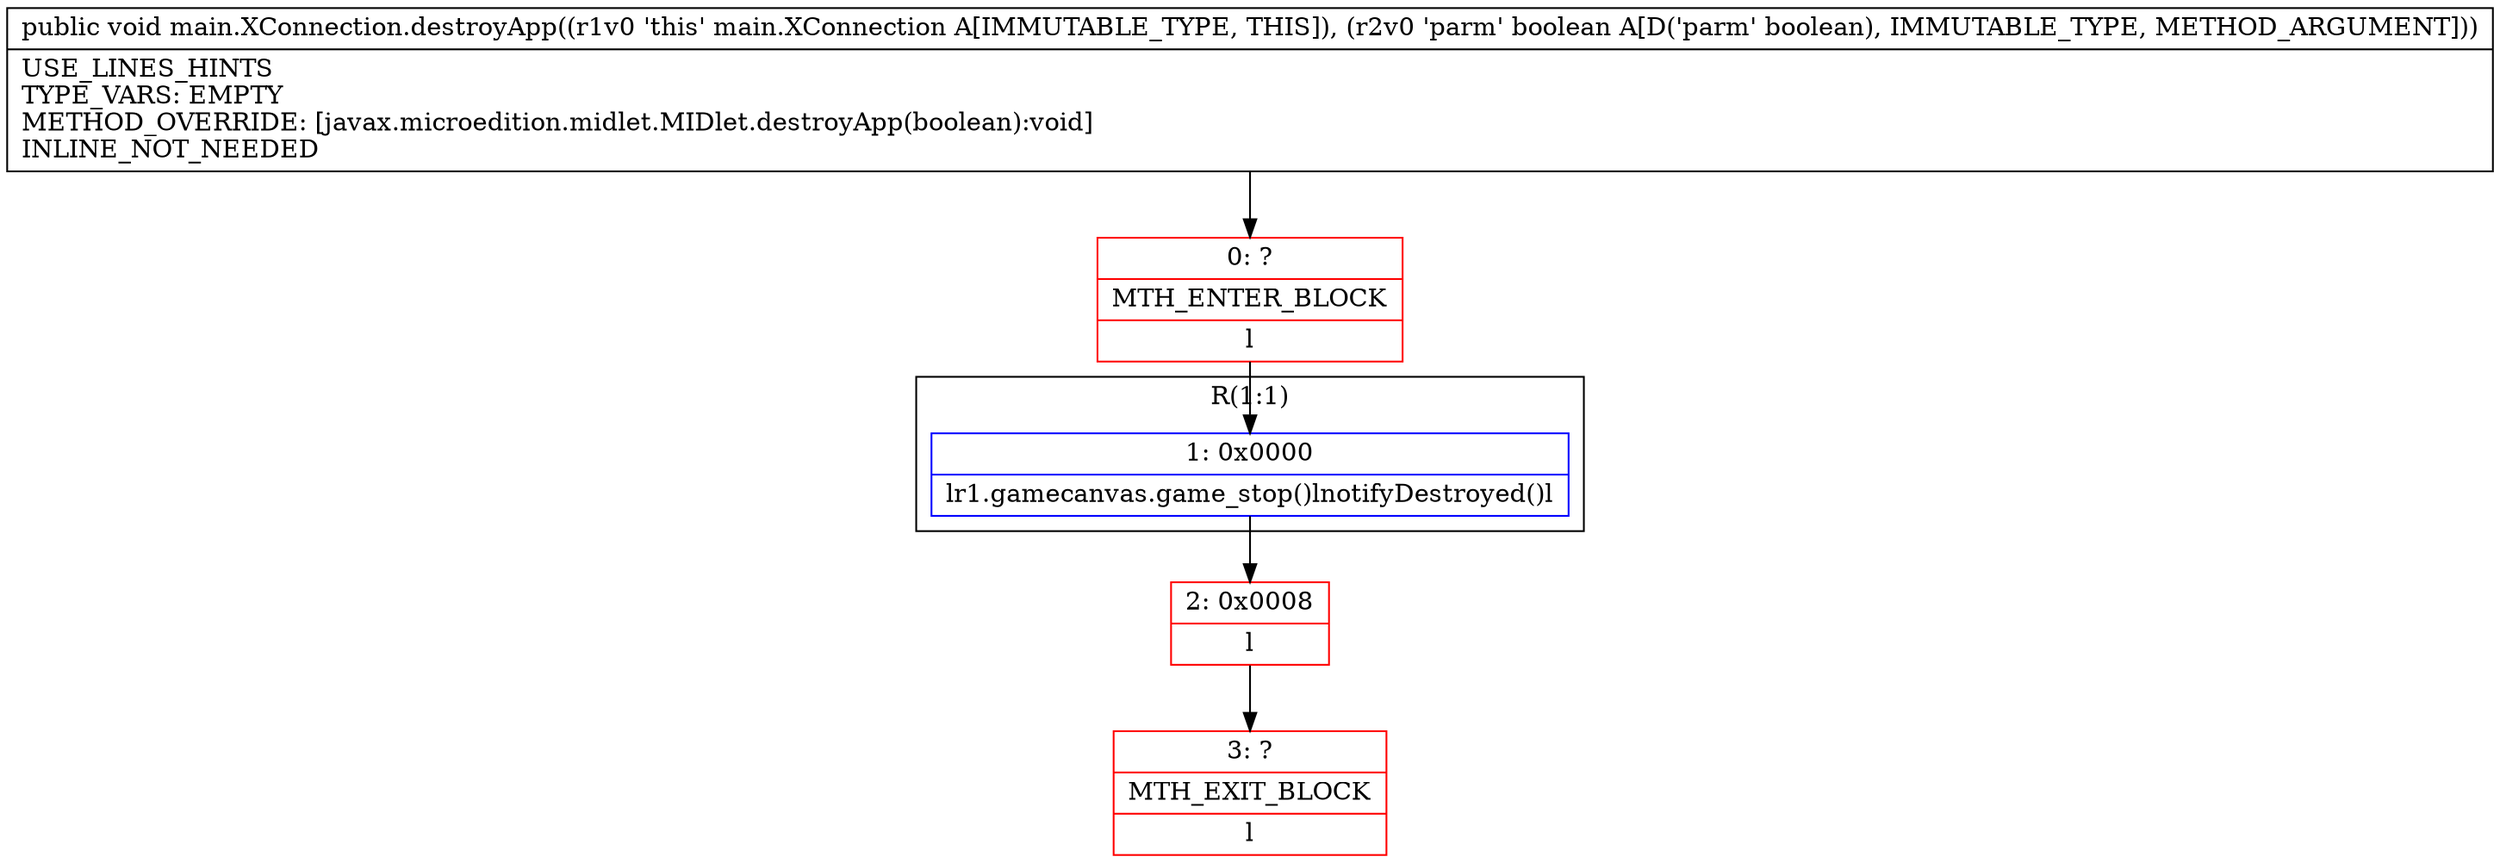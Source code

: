 digraph "CFG formain.XConnection.destroyApp(Z)V" {
subgraph cluster_Region_1155577287 {
label = "R(1:1)";
node [shape=record,color=blue];
Node_1 [shape=record,label="{1\:\ 0x0000|lr1.gamecanvas.game_stop()lnotifyDestroyed()l}"];
}
Node_0 [shape=record,color=red,label="{0\:\ ?|MTH_ENTER_BLOCK\l|l}"];
Node_2 [shape=record,color=red,label="{2\:\ 0x0008|l}"];
Node_3 [shape=record,color=red,label="{3\:\ ?|MTH_EXIT_BLOCK\l|l}"];
MethodNode[shape=record,label="{public void main.XConnection.destroyApp((r1v0 'this' main.XConnection A[IMMUTABLE_TYPE, THIS]), (r2v0 'parm' boolean A[D('parm' boolean), IMMUTABLE_TYPE, METHOD_ARGUMENT]))  | USE_LINES_HINTS\lTYPE_VARS: EMPTY\lMETHOD_OVERRIDE: [javax.microedition.midlet.MIDlet.destroyApp(boolean):void]\lINLINE_NOT_NEEDED\l}"];
MethodNode -> Node_0;
Node_1 -> Node_2;
Node_0 -> Node_1;
Node_2 -> Node_3;
}

